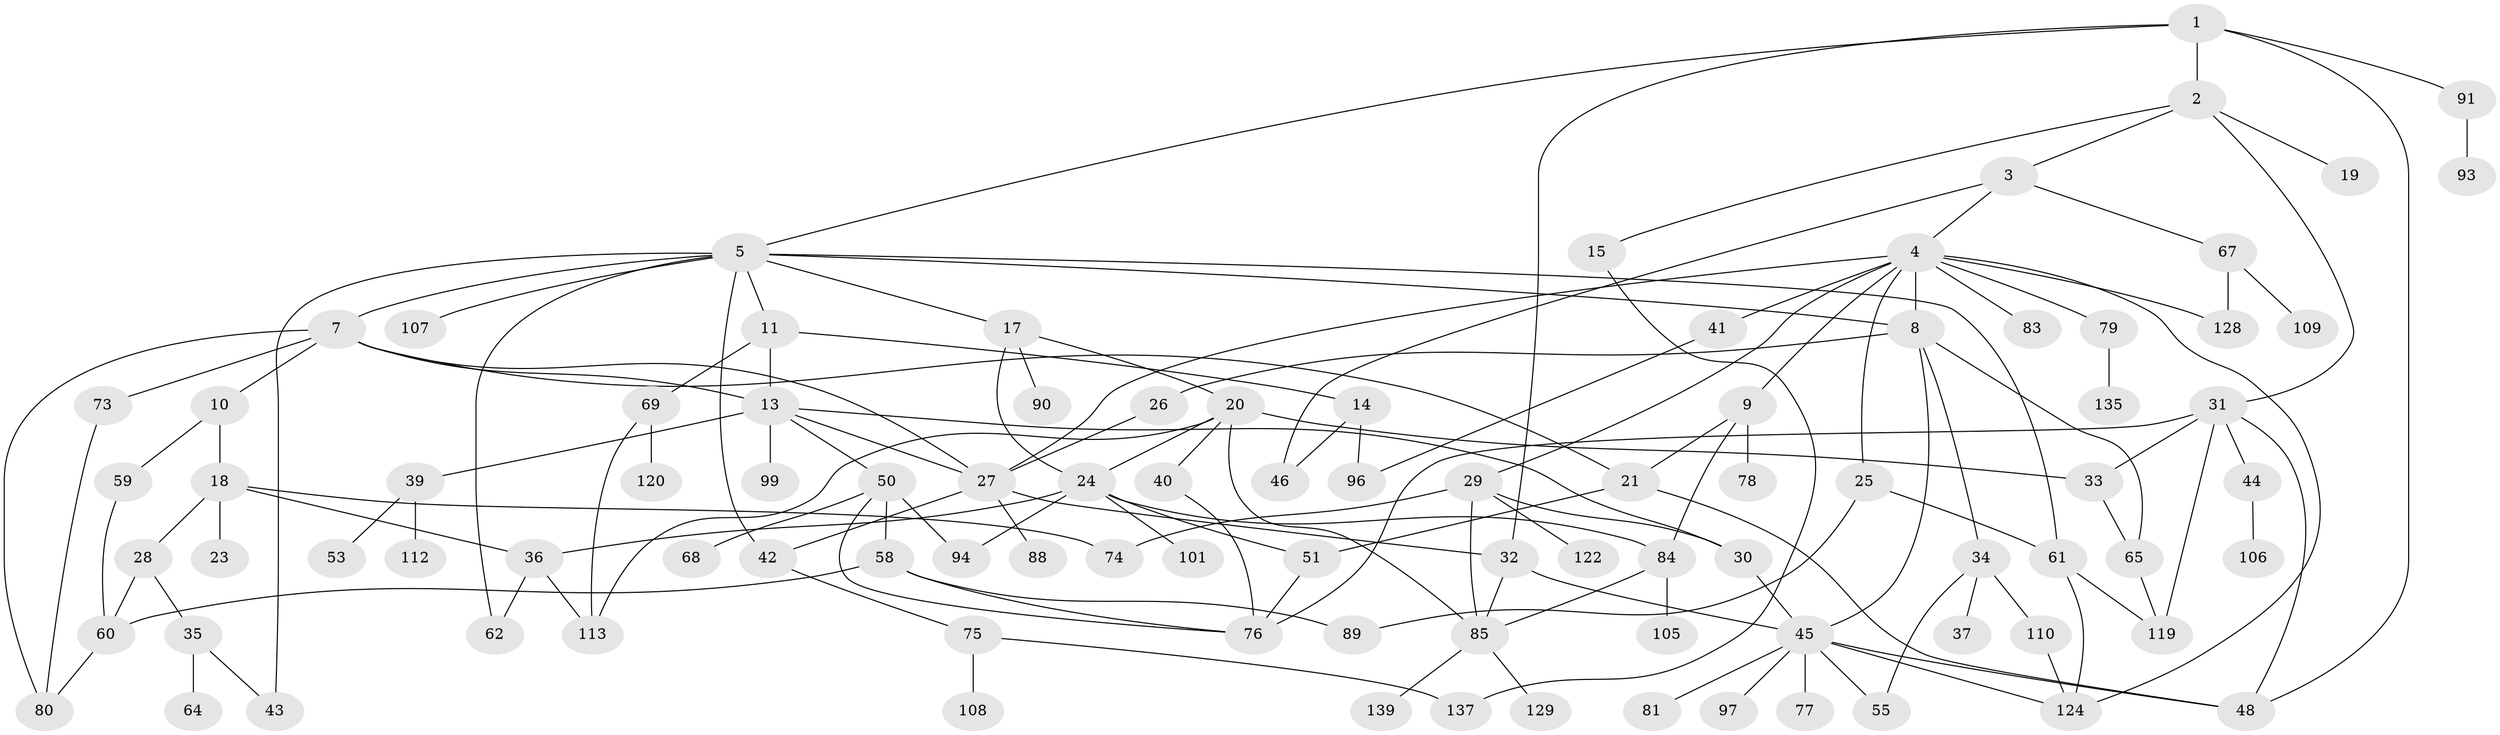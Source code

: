 // original degree distribution, {5: 0.07194244604316546, 6: 0.02158273381294964, 8: 0.007194244604316547, 7: 0.02877697841726619, 2: 0.2805755395683453, 4: 0.15827338129496402, 3: 0.17266187050359713, 1: 0.2589928057553957}
// Generated by graph-tools (version 1.1) at 2025/41/03/06/25 10:41:26]
// undirected, 95 vertices, 143 edges
graph export_dot {
graph [start="1"]
  node [color=gray90,style=filled];
  1 [super="+86"];
  2;
  3 [super="+16"];
  4 [super="+6"];
  5 [super="+57"];
  7;
  8 [super="+121"];
  9 [super="+66"];
  10 [super="+100"];
  11 [super="+12"];
  13 [super="+38"];
  14;
  15 [super="+54"];
  17;
  18 [super="+22"];
  19 [super="+47"];
  20 [super="+82"];
  21 [super="+49"];
  23;
  24 [super="+126"];
  25;
  26;
  27 [super="+72"];
  28 [super="+134"];
  29 [super="+52"];
  30;
  31 [super="+71"];
  32 [super="+102"];
  33;
  34;
  35;
  36 [super="+138"];
  37;
  39 [super="+92"];
  40;
  41;
  42 [super="+117"];
  43 [super="+132"];
  44;
  45 [super="+114"];
  46;
  48 [super="+70"];
  50 [super="+56"];
  51 [super="+104"];
  53;
  55 [super="+63"];
  58;
  59;
  60;
  61 [super="+95"];
  62;
  64;
  65 [super="+136"];
  67 [super="+116"];
  68 [super="+98"];
  69;
  73 [super="+87"];
  74 [super="+103"];
  75 [super="+115"];
  76 [super="+123"];
  77;
  78;
  79;
  80 [super="+125"];
  81;
  83;
  84;
  85 [super="+127"];
  88;
  89;
  90;
  91;
  93;
  94 [super="+118"];
  96 [super="+133"];
  97;
  99 [super="+111"];
  101;
  105;
  106;
  107;
  108;
  109;
  110;
  112;
  113;
  119 [super="+130"];
  120;
  122;
  124;
  128 [super="+131"];
  129;
  135;
  137;
  139;
  1 -- 2;
  1 -- 5;
  1 -- 91;
  1 -- 48;
  1 -- 32;
  2 -- 3;
  2 -- 15;
  2 -- 19;
  2 -- 31;
  3 -- 4;
  3 -- 46;
  3 -- 67;
  4 -- 29;
  4 -- 41;
  4 -- 27;
  4 -- 83;
  4 -- 8;
  4 -- 9;
  4 -- 124;
  4 -- 25;
  4 -- 79;
  4 -- 128;
  5 -- 7;
  5 -- 8;
  5 -- 11;
  5 -- 17;
  5 -- 42;
  5 -- 61;
  5 -- 107;
  5 -- 43;
  5 -- 62;
  7 -- 10;
  7 -- 13;
  7 -- 21;
  7 -- 27;
  7 -- 73;
  7 -- 80;
  8 -- 26;
  8 -- 34;
  8 -- 65;
  8 -- 45;
  9 -- 84;
  9 -- 21;
  9 -- 78;
  10 -- 18;
  10 -- 59;
  11 -- 14;
  11 -- 69;
  11 -- 13;
  13 -- 99;
  13 -- 50;
  13 -- 39;
  13 -- 30;
  13 -- 27;
  14 -- 96;
  14 -- 46;
  15 -- 137;
  17 -- 20;
  17 -- 90;
  17 -- 24;
  18 -- 36;
  18 -- 23;
  18 -- 74;
  18 -- 28;
  20 -- 24;
  20 -- 40;
  20 -- 113;
  20 -- 33;
  20 -- 85;
  21 -- 48;
  21 -- 51;
  24 -- 84;
  24 -- 101;
  24 -- 94;
  24 -- 36;
  24 -- 51;
  25 -- 89;
  25 -- 61;
  26 -- 27;
  27 -- 32;
  27 -- 88;
  27 -- 42 [weight=2];
  28 -- 35;
  28 -- 60;
  29 -- 30;
  29 -- 122;
  29 -- 85;
  29 -- 74;
  30 -- 45;
  31 -- 33;
  31 -- 44;
  31 -- 48;
  31 -- 119;
  31 -- 76;
  32 -- 45;
  32 -- 85;
  33 -- 65;
  34 -- 37;
  34 -- 110;
  34 -- 55;
  35 -- 43;
  35 -- 64;
  36 -- 113;
  36 -- 62;
  39 -- 53;
  39 -- 112;
  40 -- 76;
  41 -- 96;
  42 -- 75;
  44 -- 106;
  45 -- 55;
  45 -- 77;
  45 -- 81;
  45 -- 97;
  45 -- 124;
  45 -- 48;
  50 -- 68 [weight=2];
  50 -- 94;
  50 -- 58;
  50 -- 76;
  51 -- 76;
  58 -- 60;
  58 -- 76;
  58 -- 89;
  59 -- 60;
  60 -- 80;
  61 -- 119;
  61 -- 124;
  65 -- 119;
  67 -- 109;
  67 -- 128;
  69 -- 120;
  69 -- 113;
  73 -- 80;
  75 -- 108;
  75 -- 137;
  79 -- 135;
  84 -- 105;
  84 -- 85;
  85 -- 129;
  85 -- 139;
  91 -- 93;
  110 -- 124;
}
